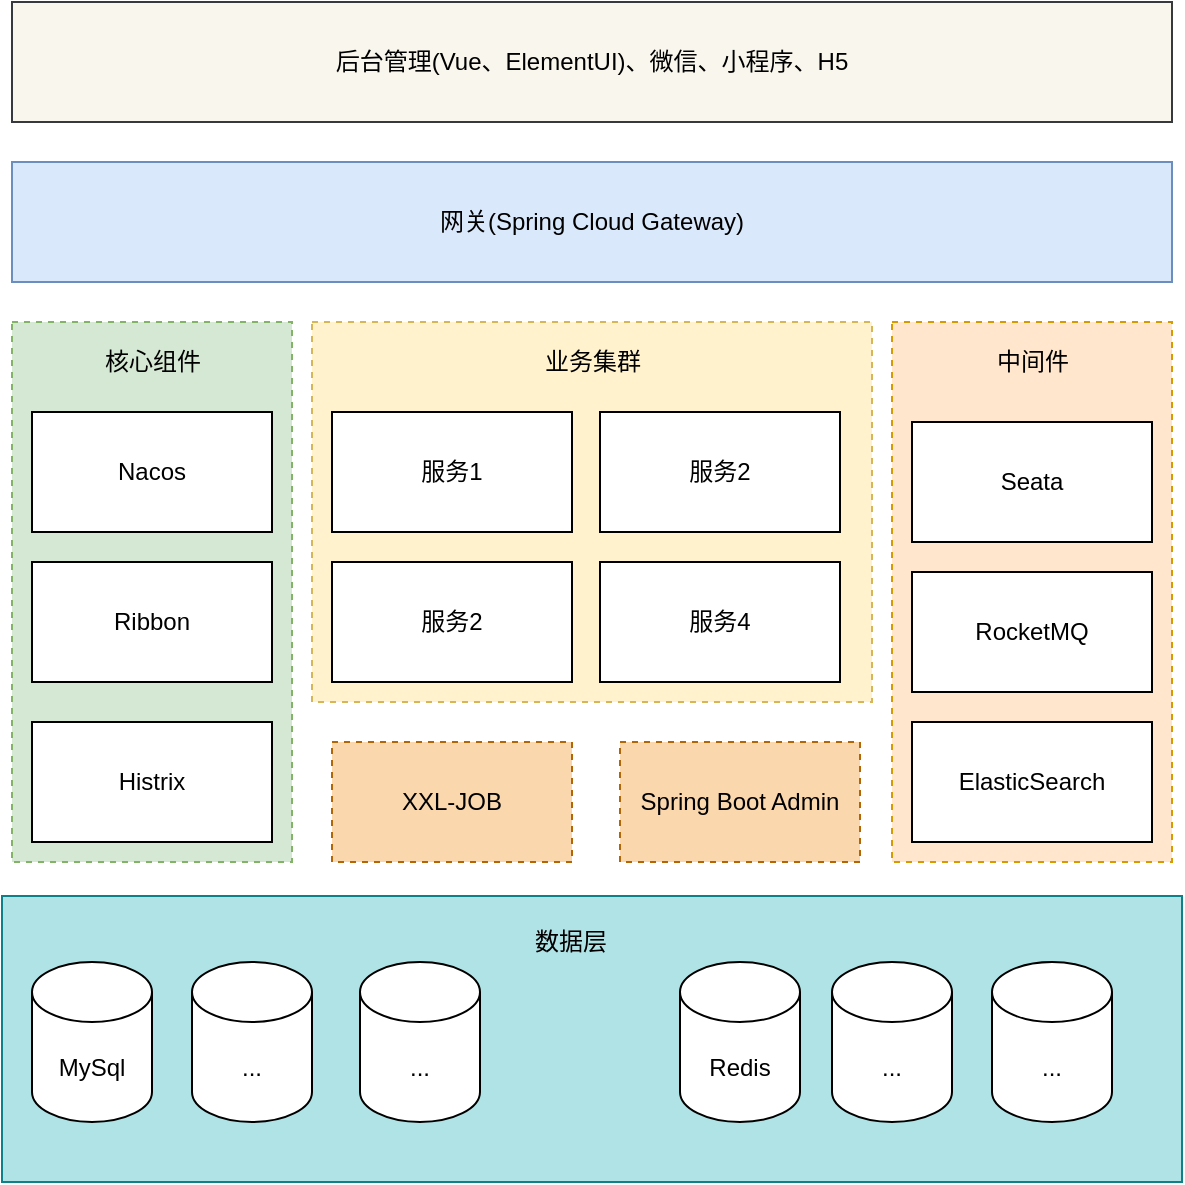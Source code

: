 <mxfile version="14.6.12" type="github">
  <diagram id="Ua9Ezlw8lN_SYHWKglm6" name="第 1 页">
    <mxGraphModel dx="1127" dy="771" grid="1" gridSize="10" guides="1" tooltips="1" connect="1" arrows="1" fold="1" page="1" pageScale="1" pageWidth="827" pageHeight="1169" math="0" shadow="0">
      <root>
        <mxCell id="0" />
        <mxCell id="1" parent="0" />
        <mxCell id="3OkUab6tCFNkmtSCS4Bt-18" value="" style="rounded=0;whiteSpace=wrap;html=1;fillColor=#b0e3e6;strokeColor=#0e8088;" vertex="1" parent="1">
          <mxGeometry x="105" y="577" width="590" height="143" as="geometry" />
        </mxCell>
        <mxCell id="3OkUab6tCFNkmtSCS4Bt-39" value="" style="rounded=0;whiteSpace=wrap;html=1;dashed=1;fillColor=#d5e8d4;strokeColor=#82b366;" vertex="1" parent="1">
          <mxGeometry x="110" y="290" width="140" height="270" as="geometry" />
        </mxCell>
        <mxCell id="3OkUab6tCFNkmtSCS4Bt-20" value="" style="rounded=0;whiteSpace=wrap;html=1;dashed=1;fillColor=#ffe6cc;strokeColor=#d79b00;" vertex="1" parent="1">
          <mxGeometry x="550" y="290" width="140" height="270" as="geometry" />
        </mxCell>
        <mxCell id="3OkUab6tCFNkmtSCS4Bt-4" value="RocketMQ" style="rounded=0;whiteSpace=wrap;html=1;" vertex="1" parent="1">
          <mxGeometry x="560" y="415" width="120" height="60" as="geometry" />
        </mxCell>
        <mxCell id="3OkUab6tCFNkmtSCS4Bt-5" value="ElasticSearch" style="rounded=0;whiteSpace=wrap;html=1;" vertex="1" parent="1">
          <mxGeometry x="560" y="490" width="120" height="60" as="geometry" />
        </mxCell>
        <mxCell id="3OkUab6tCFNkmtSCS4Bt-7" value="网关(Spring Cloud Gateway)" style="rounded=0;whiteSpace=wrap;html=1;fillColor=#dae8fc;strokeColor=#6c8ebf;" vertex="1" parent="1">
          <mxGeometry x="110" y="210" width="580" height="60" as="geometry" />
        </mxCell>
        <mxCell id="3OkUab6tCFNkmtSCS4Bt-9" value="MySql" style="shape=cylinder3;whiteSpace=wrap;html=1;boundedLbl=1;backgroundOutline=1;size=15;" vertex="1" parent="1">
          <mxGeometry x="120" y="610" width="60" height="80" as="geometry" />
        </mxCell>
        <mxCell id="3OkUab6tCFNkmtSCS4Bt-10" value="Redis" style="shape=cylinder3;whiteSpace=wrap;html=1;boundedLbl=1;backgroundOutline=1;size=15;" vertex="1" parent="1">
          <mxGeometry x="444" y="610" width="60" height="80" as="geometry" />
        </mxCell>
        <mxCell id="3OkUab6tCFNkmtSCS4Bt-12" value="..." style="shape=cylinder3;whiteSpace=wrap;html=1;boundedLbl=1;backgroundOutline=1;size=15;" vertex="1" parent="1">
          <mxGeometry x="200" y="610" width="60" height="80" as="geometry" />
        </mxCell>
        <mxCell id="3OkUab6tCFNkmtSCS4Bt-13" value="..." style="shape=cylinder3;whiteSpace=wrap;html=1;boundedLbl=1;backgroundOutline=1;size=15;" vertex="1" parent="1">
          <mxGeometry x="600" y="610" width="60" height="80" as="geometry" />
        </mxCell>
        <mxCell id="3OkUab6tCFNkmtSCS4Bt-15" value="..." style="shape=cylinder3;whiteSpace=wrap;html=1;boundedLbl=1;backgroundOutline=1;size=15;" vertex="1" parent="1">
          <mxGeometry x="284" y="610" width="60" height="80" as="geometry" />
        </mxCell>
        <mxCell id="3OkUab6tCFNkmtSCS4Bt-16" value="..." style="shape=cylinder3;whiteSpace=wrap;html=1;boundedLbl=1;backgroundOutline=1;size=15;" vertex="1" parent="1">
          <mxGeometry x="520" y="610" width="60" height="80" as="geometry" />
        </mxCell>
        <mxCell id="3OkUab6tCFNkmtSCS4Bt-23" value="后台管理(Vue、ElementUI)、微信、小程序、H5" style="rounded=0;whiteSpace=wrap;html=1;fillColor=#f9f7ed;strokeColor=#36393d;" vertex="1" parent="1">
          <mxGeometry x="110" y="130" width="580" height="60" as="geometry" />
        </mxCell>
        <mxCell id="3OkUab6tCFNkmtSCS4Bt-34" value="中间件" style="text;html=1;align=center;verticalAlign=middle;resizable=0;points=[];autosize=1;strokeColor=none;" vertex="1" parent="1">
          <mxGeometry x="595" y="300" width="50" height="20" as="geometry" />
        </mxCell>
        <mxCell id="3OkUab6tCFNkmtSCS4Bt-21" value="" style="rounded=0;whiteSpace=wrap;html=1;dashed=1;fillColor=#fff2cc;strokeColor=#d6b656;" vertex="1" parent="1">
          <mxGeometry x="260" y="290" width="280" height="190" as="geometry" />
        </mxCell>
        <mxCell id="3OkUab6tCFNkmtSCS4Bt-24" value="服务1" style="rounded=0;whiteSpace=wrap;html=1;" vertex="1" parent="1">
          <mxGeometry x="270" y="335" width="120" height="60" as="geometry" />
        </mxCell>
        <mxCell id="3OkUab6tCFNkmtSCS4Bt-25" value="服务2" style="rounded=0;whiteSpace=wrap;html=1;" vertex="1" parent="1">
          <mxGeometry x="404" y="335" width="120" height="60" as="geometry" />
        </mxCell>
        <mxCell id="3OkUab6tCFNkmtSCS4Bt-26" value="服务4" style="rounded=0;whiteSpace=wrap;html=1;" vertex="1" parent="1">
          <mxGeometry x="404" y="410" width="120" height="60" as="geometry" />
        </mxCell>
        <mxCell id="3OkUab6tCFNkmtSCS4Bt-27" value="服务2" style="rounded=0;whiteSpace=wrap;html=1;" vertex="1" parent="1">
          <mxGeometry x="270" y="410" width="120" height="60" as="geometry" />
        </mxCell>
        <mxCell id="3OkUab6tCFNkmtSCS4Bt-31" value="业务集群" style="text;html=1;align=center;verticalAlign=middle;resizable=0;points=[];autosize=1;strokeColor=none;" vertex="1" parent="1">
          <mxGeometry x="370" y="300" width="60" height="20" as="geometry" />
        </mxCell>
        <mxCell id="3OkUab6tCFNkmtSCS4Bt-37" value="Histrix" style="rounded=0;whiteSpace=wrap;html=1;" vertex="1" parent="1">
          <mxGeometry x="120" y="490" width="120" height="60" as="geometry" />
        </mxCell>
        <mxCell id="3OkUab6tCFNkmtSCS4Bt-38" value="Ribbon" style="rounded=0;whiteSpace=wrap;html=1;" vertex="1" parent="1">
          <mxGeometry x="120" y="410" width="120" height="60" as="geometry" />
        </mxCell>
        <mxCell id="3OkUab6tCFNkmtSCS4Bt-40" value="核心组件" style="text;html=1;align=center;verticalAlign=middle;resizable=0;points=[];autosize=1;strokeColor=none;" vertex="1" parent="1">
          <mxGeometry x="150" y="300" width="60" height="20" as="geometry" />
        </mxCell>
        <mxCell id="3OkUab6tCFNkmtSCS4Bt-41" value="Nacos" style="rounded=0;whiteSpace=wrap;html=1;" vertex="1" parent="1">
          <mxGeometry x="120" y="335" width="120" height="60" as="geometry" />
        </mxCell>
        <mxCell id="3OkUab6tCFNkmtSCS4Bt-44" value="Seata" style="rounded=0;whiteSpace=wrap;html=1;" vertex="1" parent="1">
          <mxGeometry x="560" y="340" width="120" height="60" as="geometry" />
        </mxCell>
        <mxCell id="3OkUab6tCFNkmtSCS4Bt-46" value="XXL-JOB" style="rounded=0;whiteSpace=wrap;html=1;dashed=1;fillColor=#fad7ac;strokeColor=#b46504;" vertex="1" parent="1">
          <mxGeometry x="270" y="500" width="120" height="60" as="geometry" />
        </mxCell>
        <mxCell id="3OkUab6tCFNkmtSCS4Bt-47" value="Spring Boot Admin" style="rounded=0;whiteSpace=wrap;html=1;dashed=1;fillColor=#fad7ac;strokeColor=#b46504;" vertex="1" parent="1">
          <mxGeometry x="414" y="500" width="120" height="60" as="geometry" />
        </mxCell>
        <mxCell id="3OkUab6tCFNkmtSCS4Bt-48" value="数据层" style="text;html=1;align=center;verticalAlign=middle;resizable=0;points=[];autosize=1;strokeColor=none;" vertex="1" parent="1">
          <mxGeometry x="364" y="590" width="50" height="20" as="geometry" />
        </mxCell>
      </root>
    </mxGraphModel>
  </diagram>
</mxfile>
